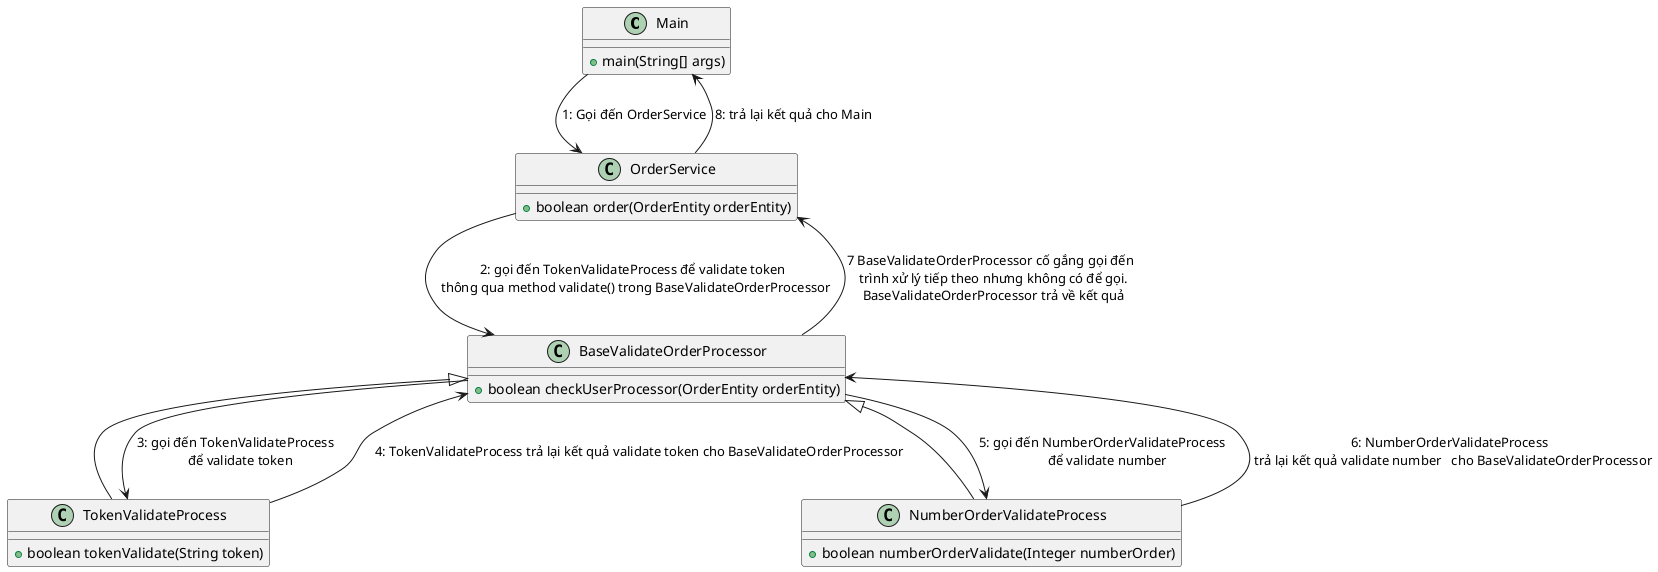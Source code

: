 @startuml
class Main{
    + main(String[] args)
}
class OrderService{
    + boolean order(OrderEntity orderEntity)
}
class BaseValidateOrderProcessor{
    + boolean checkUserProcessor(OrderEntity orderEntity)
}
class TokenValidateProcess extends BaseValidateOrderProcessor {
    + boolean tokenValidate(String token)
}
class NumberOrderValidateProcess  extends BaseValidateOrderProcessor{
    + boolean numberOrderValidate(Integer numberOrder)
}

Main --> OrderService : 1: Gọi đến OrderService
OrderService --> BaseValidateOrderProcessor : 2: gọi đến TokenValidateProcess để validate token \n thông qua method validate() trong BaseValidateOrderProcessor
BaseValidateOrderProcessor --> TokenValidateProcess : 3: gọi đến TokenValidateProcess \n  để validate token
TokenValidateProcess --> BaseValidateOrderProcessor : 4: TokenValidateProcess trả lại kết quả validate token cho BaseValidateOrderProcessor
BaseValidateOrderProcessor --> NumberOrderValidateProcess : 5: gọi đến NumberOrderValidateProcess \n  để validate number
NumberOrderValidateProcess --> BaseValidateOrderProcessor : 6: NumberOrderValidateProcess \n trả lại kết quả validate number   cho BaseValidateOrderProcessor
BaseValidateOrderProcessor --> OrderService : 7 BaseValidateOrderProcessor cố gắng gọi đến \n  trình xử lý tiếp theo nhưng không có để gọi. \n BaseValidateOrderProcessor trả về kết quả
OrderService --> Main : 8: trả lại kết quả cho Main

@enduml
